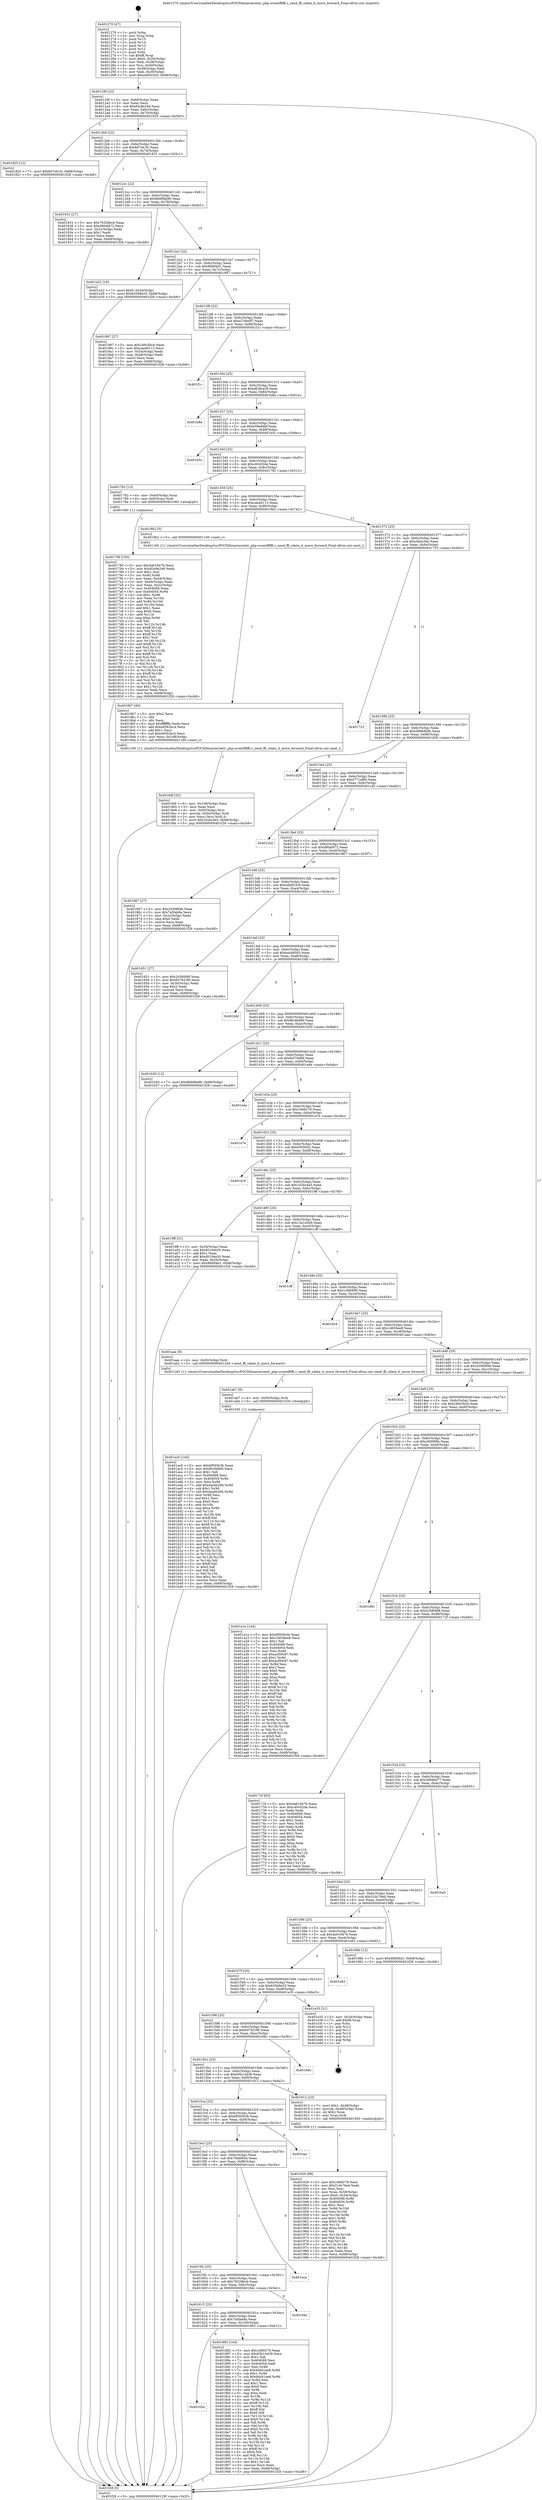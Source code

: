 digraph "0x401270" {
  label = "0x401270 (/mnt/c/Users/mathe/Desktop/tcc/POCII/binaries/extr_php-srcextffiffi.c_zend_ffi_cdata_it_move_forward_Final-ollvm.out::main(0))"
  labelloc = "t"
  node[shape=record]

  Entry [label="",width=0.3,height=0.3,shape=circle,fillcolor=black,style=filled]
  "0x40129f" [label="{
     0x40129f [23]\l
     | [instrs]\l
     &nbsp;&nbsp;0x40129f \<+3\>: mov -0x68(%rbp),%eax\l
     &nbsp;&nbsp;0x4012a2 \<+2\>: mov %eax,%ecx\l
     &nbsp;&nbsp;0x4012a4 \<+6\>: sub $0x83c8e246,%ecx\l
     &nbsp;&nbsp;0x4012aa \<+3\>: mov %eax,-0x6c(%rbp)\l
     &nbsp;&nbsp;0x4012ad \<+3\>: mov %ecx,-0x70(%rbp)\l
     &nbsp;&nbsp;0x4012b0 \<+6\>: je 0000000000401825 \<main+0x5b5\>\l
  }"]
  "0x401825" [label="{
     0x401825 [12]\l
     | [instrs]\l
     &nbsp;&nbsp;0x401825 \<+7\>: movl $0x8d7e41fc,-0x68(%rbp)\l
     &nbsp;&nbsp;0x40182c \<+5\>: jmp 0000000000401f28 \<main+0xcb8\>\l
  }"]
  "0x4012b6" [label="{
     0x4012b6 [22]\l
     | [instrs]\l
     &nbsp;&nbsp;0x4012b6 \<+5\>: jmp 00000000004012bb \<main+0x4b\>\l
     &nbsp;&nbsp;0x4012bb \<+3\>: mov -0x6c(%rbp),%eax\l
     &nbsp;&nbsp;0x4012be \<+5\>: sub $0x8d7e41fc,%eax\l
     &nbsp;&nbsp;0x4012c3 \<+3\>: mov %eax,-0x74(%rbp)\l
     &nbsp;&nbsp;0x4012c6 \<+6\>: je 0000000000401831 \<main+0x5c1\>\l
  }"]
  Exit [label="",width=0.3,height=0.3,shape=circle,fillcolor=black,style=filled,peripheries=2]
  "0x401831" [label="{
     0x401831 [27]\l
     | [instrs]\l
     &nbsp;&nbsp;0x401831 \<+5\>: mov $0x79328bcb,%eax\l
     &nbsp;&nbsp;0x401836 \<+5\>: mov $0xd90af472,%ecx\l
     &nbsp;&nbsp;0x40183b \<+3\>: mov -0x2c(%rbp),%edx\l
     &nbsp;&nbsp;0x40183e \<+3\>: cmp $0x1,%edx\l
     &nbsp;&nbsp;0x401841 \<+3\>: cmovl %ecx,%eax\l
     &nbsp;&nbsp;0x401844 \<+3\>: mov %eax,-0x68(%rbp)\l
     &nbsp;&nbsp;0x401847 \<+5\>: jmp 0000000000401f28 \<main+0xcb8\>\l
  }"]
  "0x4012cc" [label="{
     0x4012cc [22]\l
     | [instrs]\l
     &nbsp;&nbsp;0x4012cc \<+5\>: jmp 00000000004012d1 \<main+0x61\>\l
     &nbsp;&nbsp;0x4012d1 \<+3\>: mov -0x6c(%rbp),%eax\l
     &nbsp;&nbsp;0x4012d4 \<+5\>: sub $0x9b698a96,%eax\l
     &nbsp;&nbsp;0x4012d9 \<+3\>: mov %eax,-0x78(%rbp)\l
     &nbsp;&nbsp;0x4012dc \<+6\>: je 0000000000401e22 \<main+0xbb2\>\l
  }"]
  "0x401ac0" [label="{
     0x401ac0 [144]\l
     | [instrs]\l
     &nbsp;&nbsp;0x401ac0 \<+5\>: mov $0x6f593b3b,%eax\l
     &nbsp;&nbsp;0x401ac5 \<+5\>: mov $0xf6c0b8d0,%ecx\l
     &nbsp;&nbsp;0x401aca \<+2\>: mov $0x1,%dl\l
     &nbsp;&nbsp;0x401acc \<+7\>: mov 0x404068,%esi\l
     &nbsp;&nbsp;0x401ad3 \<+8\>: mov 0x404054,%r8d\l
     &nbsp;&nbsp;0x401adb \<+3\>: mov %esi,%r9d\l
     &nbsp;&nbsp;0x401ade \<+7\>: add $0x4aa4b266,%r9d\l
     &nbsp;&nbsp;0x401ae5 \<+4\>: sub $0x1,%r9d\l
     &nbsp;&nbsp;0x401ae9 \<+7\>: sub $0x4aa4b266,%r9d\l
     &nbsp;&nbsp;0x401af0 \<+4\>: imul %r9d,%esi\l
     &nbsp;&nbsp;0x401af4 \<+3\>: and $0x1,%esi\l
     &nbsp;&nbsp;0x401af7 \<+3\>: cmp $0x0,%esi\l
     &nbsp;&nbsp;0x401afa \<+4\>: sete %r10b\l
     &nbsp;&nbsp;0x401afe \<+4\>: cmp $0xa,%r8d\l
     &nbsp;&nbsp;0x401b02 \<+4\>: setl %r11b\l
     &nbsp;&nbsp;0x401b06 \<+3\>: mov %r10b,%bl\l
     &nbsp;&nbsp;0x401b09 \<+3\>: xor $0xff,%bl\l
     &nbsp;&nbsp;0x401b0c \<+3\>: mov %r11b,%r14b\l
     &nbsp;&nbsp;0x401b0f \<+4\>: xor $0xff,%r14b\l
     &nbsp;&nbsp;0x401b13 \<+3\>: xor $0x0,%dl\l
     &nbsp;&nbsp;0x401b16 \<+3\>: mov %bl,%r15b\l
     &nbsp;&nbsp;0x401b19 \<+4\>: and $0x0,%r15b\l
     &nbsp;&nbsp;0x401b1d \<+3\>: and %dl,%r10b\l
     &nbsp;&nbsp;0x401b20 \<+3\>: mov %r14b,%r12b\l
     &nbsp;&nbsp;0x401b23 \<+4\>: and $0x0,%r12b\l
     &nbsp;&nbsp;0x401b27 \<+3\>: and %dl,%r11b\l
     &nbsp;&nbsp;0x401b2a \<+3\>: or %r10b,%r15b\l
     &nbsp;&nbsp;0x401b2d \<+3\>: or %r11b,%r12b\l
     &nbsp;&nbsp;0x401b30 \<+3\>: xor %r12b,%r15b\l
     &nbsp;&nbsp;0x401b33 \<+3\>: or %r14b,%bl\l
     &nbsp;&nbsp;0x401b36 \<+3\>: xor $0xff,%bl\l
     &nbsp;&nbsp;0x401b39 \<+3\>: or $0x0,%dl\l
     &nbsp;&nbsp;0x401b3c \<+2\>: and %dl,%bl\l
     &nbsp;&nbsp;0x401b3e \<+3\>: or %bl,%r15b\l
     &nbsp;&nbsp;0x401b41 \<+4\>: test $0x1,%r15b\l
     &nbsp;&nbsp;0x401b45 \<+3\>: cmovne %ecx,%eax\l
     &nbsp;&nbsp;0x401b48 \<+3\>: mov %eax,-0x68(%rbp)\l
     &nbsp;&nbsp;0x401b4b \<+5\>: jmp 0000000000401f28 \<main+0xcb8\>\l
  }"]
  "0x401e22" [label="{
     0x401e22 [19]\l
     | [instrs]\l
     &nbsp;&nbsp;0x401e22 \<+7\>: movl $0x0,-0x34(%rbp)\l
     &nbsp;&nbsp;0x401e29 \<+7\>: movl $0x63568e25,-0x68(%rbp)\l
     &nbsp;&nbsp;0x401e30 \<+5\>: jmp 0000000000401f28 \<main+0xcb8\>\l
  }"]
  "0x4012e2" [label="{
     0x4012e2 [22]\l
     | [instrs]\l
     &nbsp;&nbsp;0x4012e2 \<+5\>: jmp 00000000004012e7 \<main+0x77\>\l
     &nbsp;&nbsp;0x4012e7 \<+3\>: mov -0x6c(%rbp),%eax\l
     &nbsp;&nbsp;0x4012ea \<+5\>: sub $0x9fd0f4d1,%eax\l
     &nbsp;&nbsp;0x4012ef \<+3\>: mov %eax,-0x7c(%rbp)\l
     &nbsp;&nbsp;0x4012f2 \<+6\>: je 0000000000401997 \<main+0x727\>\l
  }"]
  "0x401ab7" [label="{
     0x401ab7 [9]\l
     | [instrs]\l
     &nbsp;&nbsp;0x401ab7 \<+4\>: mov -0x50(%rbp),%rdi\l
     &nbsp;&nbsp;0x401abb \<+5\>: call 0000000000401030 \<free@plt\>\l
     | [calls]\l
     &nbsp;&nbsp;0x401030 \{1\} (unknown)\l
  }"]
  "0x401997" [label="{
     0x401997 [27]\l
     | [instrs]\l
     &nbsp;&nbsp;0x401997 \<+5\>: mov $0x249c5bcb,%eax\l
     &nbsp;&nbsp;0x40199c \<+5\>: mov $0xcaa46113,%ecx\l
     &nbsp;&nbsp;0x4019a1 \<+3\>: mov -0x54(%rbp),%edx\l
     &nbsp;&nbsp;0x4019a4 \<+3\>: cmp -0x48(%rbp),%edx\l
     &nbsp;&nbsp;0x4019a7 \<+3\>: cmovl %ecx,%eax\l
     &nbsp;&nbsp;0x4019aa \<+3\>: mov %eax,-0x68(%rbp)\l
     &nbsp;&nbsp;0x4019ad \<+5\>: jmp 0000000000401f28 \<main+0xcb8\>\l
  }"]
  "0x4012f8" [label="{
     0x4012f8 [22]\l
     | [instrs]\l
     &nbsp;&nbsp;0x4012f8 \<+5\>: jmp 00000000004012fd \<main+0x8d\>\l
     &nbsp;&nbsp;0x4012fd \<+3\>: mov -0x6c(%rbp),%eax\l
     &nbsp;&nbsp;0x401300 \<+5\>: sub $0xa739a0f7,%eax\l
     &nbsp;&nbsp;0x401305 \<+3\>: mov %eax,-0x80(%rbp)\l
     &nbsp;&nbsp;0x401308 \<+6\>: je 0000000000401f1c \<main+0xcac\>\l
  }"]
  "0x4019df" [label="{
     0x4019df [32]\l
     | [instrs]\l
     &nbsp;&nbsp;0x4019df \<+6\>: mov -0x108(%rbp),%ecx\l
     &nbsp;&nbsp;0x4019e5 \<+3\>: imul %eax,%ecx\l
     &nbsp;&nbsp;0x4019e8 \<+4\>: mov -0x50(%rbp),%rsi\l
     &nbsp;&nbsp;0x4019ec \<+4\>: movslq -0x54(%rbp),%rdi\l
     &nbsp;&nbsp;0x4019f0 \<+3\>: mov %ecx,(%rsi,%rdi,4)\l
     &nbsp;&nbsp;0x4019f3 \<+7\>: movl $0x102bc4e5,-0x68(%rbp)\l
     &nbsp;&nbsp;0x4019fa \<+5\>: jmp 0000000000401f28 \<main+0xcb8\>\l
  }"]
  "0x401f1c" [label="{
     0x401f1c\l
  }", style=dashed]
  "0x40130e" [label="{
     0x40130e [25]\l
     | [instrs]\l
     &nbsp;&nbsp;0x40130e \<+5\>: jmp 0000000000401313 \<main+0xa3\>\l
     &nbsp;&nbsp;0x401313 \<+3\>: mov -0x6c(%rbp),%eax\l
     &nbsp;&nbsp;0x401316 \<+5\>: sub $0xa828ca28,%eax\l
     &nbsp;&nbsp;0x40131b \<+6\>: mov %eax,-0x84(%rbp)\l
     &nbsp;&nbsp;0x401321 \<+6\>: je 0000000000401b8a \<main+0x91a\>\l
  }"]
  "0x4019b7" [label="{
     0x4019b7 [40]\l
     | [instrs]\l
     &nbsp;&nbsp;0x4019b7 \<+5\>: mov $0x2,%ecx\l
     &nbsp;&nbsp;0x4019bc \<+1\>: cltd\l
     &nbsp;&nbsp;0x4019bd \<+2\>: idiv %ecx\l
     &nbsp;&nbsp;0x4019bf \<+6\>: imul $0xfffffffe,%edx,%ecx\l
     &nbsp;&nbsp;0x4019c5 \<+6\>: add $0xe9562bc4,%ecx\l
     &nbsp;&nbsp;0x4019cb \<+3\>: add $0x1,%ecx\l
     &nbsp;&nbsp;0x4019ce \<+6\>: sub $0xe9562bc4,%ecx\l
     &nbsp;&nbsp;0x4019d4 \<+6\>: mov %ecx,-0x108(%rbp)\l
     &nbsp;&nbsp;0x4019da \<+5\>: call 0000000000401160 \<next_i\>\l
     | [calls]\l
     &nbsp;&nbsp;0x401160 \{1\} (/mnt/c/Users/mathe/Desktop/tcc/POCII/binaries/extr_php-srcextffiffi.c_zend_ffi_cdata_it_move_forward_Final-ollvm.out::next_i)\l
  }"]
  "0x401b8a" [label="{
     0x401b8a\l
  }", style=dashed]
  "0x401327" [label="{
     0x401327 [25]\l
     | [instrs]\l
     &nbsp;&nbsp;0x401327 \<+5\>: jmp 000000000040132c \<main+0xbc\>\l
     &nbsp;&nbsp;0x40132c \<+3\>: mov -0x6c(%rbp),%eax\l
     &nbsp;&nbsp;0x40132f \<+5\>: sub $0xb59e8dbf,%eax\l
     &nbsp;&nbsp;0x401334 \<+6\>: mov %eax,-0x88(%rbp)\l
     &nbsp;&nbsp;0x40133a \<+6\>: je 0000000000401b5c \<main+0x8ec\>\l
  }"]
  "0x401929" [label="{
     0x401929 [98]\l
     | [instrs]\l
     &nbsp;&nbsp;0x401929 \<+5\>: mov $0x1669279,%ecx\l
     &nbsp;&nbsp;0x40192e \<+5\>: mov $0x31dc76ed,%edx\l
     &nbsp;&nbsp;0x401933 \<+2\>: xor %esi,%esi\l
     &nbsp;&nbsp;0x401935 \<+4\>: mov %rax,-0x50(%rbp)\l
     &nbsp;&nbsp;0x401939 \<+7\>: movl $0x0,-0x54(%rbp)\l
     &nbsp;&nbsp;0x401940 \<+8\>: mov 0x404068,%r8d\l
     &nbsp;&nbsp;0x401948 \<+8\>: mov 0x404054,%r9d\l
     &nbsp;&nbsp;0x401950 \<+3\>: sub $0x1,%esi\l
     &nbsp;&nbsp;0x401953 \<+3\>: mov %r8d,%r10d\l
     &nbsp;&nbsp;0x401956 \<+3\>: add %esi,%r10d\l
     &nbsp;&nbsp;0x401959 \<+4\>: imul %r10d,%r8d\l
     &nbsp;&nbsp;0x40195d \<+4\>: and $0x1,%r8d\l
     &nbsp;&nbsp;0x401961 \<+4\>: cmp $0x0,%r8d\l
     &nbsp;&nbsp;0x401965 \<+4\>: sete %r11b\l
     &nbsp;&nbsp;0x401969 \<+4\>: cmp $0xa,%r9d\l
     &nbsp;&nbsp;0x40196d \<+3\>: setl %bl\l
     &nbsp;&nbsp;0x401970 \<+3\>: mov %r11b,%r14b\l
     &nbsp;&nbsp;0x401973 \<+3\>: and %bl,%r14b\l
     &nbsp;&nbsp;0x401976 \<+3\>: xor %bl,%r11b\l
     &nbsp;&nbsp;0x401979 \<+3\>: or %r11b,%r14b\l
     &nbsp;&nbsp;0x40197c \<+4\>: test $0x1,%r14b\l
     &nbsp;&nbsp;0x401980 \<+3\>: cmovne %edx,%ecx\l
     &nbsp;&nbsp;0x401983 \<+3\>: mov %ecx,-0x68(%rbp)\l
     &nbsp;&nbsp;0x401986 \<+5\>: jmp 0000000000401f28 \<main+0xcb8\>\l
  }"]
  "0x401b5c" [label="{
     0x401b5c\l
  }", style=dashed]
  "0x401340" [label="{
     0x401340 [25]\l
     | [instrs]\l
     &nbsp;&nbsp;0x401340 \<+5\>: jmp 0000000000401345 \<main+0xd5\>\l
     &nbsp;&nbsp;0x401345 \<+3\>: mov -0x6c(%rbp),%eax\l
     &nbsp;&nbsp;0x401348 \<+5\>: sub $0xc40c02de,%eax\l
     &nbsp;&nbsp;0x40134d \<+6\>: mov %eax,-0x8c(%rbp)\l
     &nbsp;&nbsp;0x401353 \<+6\>: je 0000000000401782 \<main+0x512\>\l
  }"]
  "0x40162e" [label="{
     0x40162e\l
  }", style=dashed]
  "0x401782" [label="{
     0x401782 [13]\l
     | [instrs]\l
     &nbsp;&nbsp;0x401782 \<+4\>: mov -0x40(%rbp),%rax\l
     &nbsp;&nbsp;0x401786 \<+4\>: mov 0x8(%rax),%rdi\l
     &nbsp;&nbsp;0x40178a \<+5\>: call 0000000000401060 \<atoi@plt\>\l
     | [calls]\l
     &nbsp;&nbsp;0x401060 \{1\} (unknown)\l
  }"]
  "0x401359" [label="{
     0x401359 [25]\l
     | [instrs]\l
     &nbsp;&nbsp;0x401359 \<+5\>: jmp 000000000040135e \<main+0xee\>\l
     &nbsp;&nbsp;0x40135e \<+3\>: mov -0x6c(%rbp),%eax\l
     &nbsp;&nbsp;0x401361 \<+5\>: sub $0xcaa46113,%eax\l
     &nbsp;&nbsp;0x401366 \<+6\>: mov %eax,-0x90(%rbp)\l
     &nbsp;&nbsp;0x40136c \<+6\>: je 00000000004019b2 \<main+0x742\>\l
  }"]
  "0x401882" [label="{
     0x401882 [144]\l
     | [instrs]\l
     &nbsp;&nbsp;0x401882 \<+5\>: mov $0x1669279,%eax\l
     &nbsp;&nbsp;0x401887 \<+5\>: mov $0x65b14439,%ecx\l
     &nbsp;&nbsp;0x40188c \<+2\>: mov $0x1,%dl\l
     &nbsp;&nbsp;0x40188e \<+7\>: mov 0x404068,%esi\l
     &nbsp;&nbsp;0x401895 \<+7\>: mov 0x404054,%edi\l
     &nbsp;&nbsp;0x40189c \<+3\>: mov %esi,%r8d\l
     &nbsp;&nbsp;0x40189f \<+7\>: add $0xddd41ae8,%r8d\l
     &nbsp;&nbsp;0x4018a6 \<+4\>: sub $0x1,%r8d\l
     &nbsp;&nbsp;0x4018aa \<+7\>: sub $0xddd41ae8,%r8d\l
     &nbsp;&nbsp;0x4018b1 \<+4\>: imul %r8d,%esi\l
     &nbsp;&nbsp;0x4018b5 \<+3\>: and $0x1,%esi\l
     &nbsp;&nbsp;0x4018b8 \<+3\>: cmp $0x0,%esi\l
     &nbsp;&nbsp;0x4018bb \<+4\>: sete %r9b\l
     &nbsp;&nbsp;0x4018bf \<+3\>: cmp $0xa,%edi\l
     &nbsp;&nbsp;0x4018c2 \<+4\>: setl %r10b\l
     &nbsp;&nbsp;0x4018c6 \<+3\>: mov %r9b,%r11b\l
     &nbsp;&nbsp;0x4018c9 \<+4\>: xor $0xff,%r11b\l
     &nbsp;&nbsp;0x4018cd \<+3\>: mov %r10b,%bl\l
     &nbsp;&nbsp;0x4018d0 \<+3\>: xor $0xff,%bl\l
     &nbsp;&nbsp;0x4018d3 \<+3\>: xor $0x0,%dl\l
     &nbsp;&nbsp;0x4018d6 \<+3\>: mov %r11b,%r14b\l
     &nbsp;&nbsp;0x4018d9 \<+4\>: and $0x0,%r14b\l
     &nbsp;&nbsp;0x4018dd \<+3\>: and %dl,%r9b\l
     &nbsp;&nbsp;0x4018e0 \<+3\>: mov %bl,%r15b\l
     &nbsp;&nbsp;0x4018e3 \<+4\>: and $0x0,%r15b\l
     &nbsp;&nbsp;0x4018e7 \<+3\>: and %dl,%r10b\l
     &nbsp;&nbsp;0x4018ea \<+3\>: or %r9b,%r14b\l
     &nbsp;&nbsp;0x4018ed \<+3\>: or %r10b,%r15b\l
     &nbsp;&nbsp;0x4018f0 \<+3\>: xor %r15b,%r14b\l
     &nbsp;&nbsp;0x4018f3 \<+3\>: or %bl,%r11b\l
     &nbsp;&nbsp;0x4018f6 \<+4\>: xor $0xff,%r11b\l
     &nbsp;&nbsp;0x4018fa \<+3\>: or $0x0,%dl\l
     &nbsp;&nbsp;0x4018fd \<+3\>: and %dl,%r11b\l
     &nbsp;&nbsp;0x401900 \<+3\>: or %r11b,%r14b\l
     &nbsp;&nbsp;0x401903 \<+4\>: test $0x1,%r14b\l
     &nbsp;&nbsp;0x401907 \<+3\>: cmovne %ecx,%eax\l
     &nbsp;&nbsp;0x40190a \<+3\>: mov %eax,-0x68(%rbp)\l
     &nbsp;&nbsp;0x40190d \<+5\>: jmp 0000000000401f28 \<main+0xcb8\>\l
  }"]
  "0x4019b2" [label="{
     0x4019b2 [5]\l
     | [instrs]\l
     &nbsp;&nbsp;0x4019b2 \<+5\>: call 0000000000401160 \<next_i\>\l
     | [calls]\l
     &nbsp;&nbsp;0x401160 \{1\} (/mnt/c/Users/mathe/Desktop/tcc/POCII/binaries/extr_php-srcextffiffi.c_zend_ffi_cdata_it_move_forward_Final-ollvm.out::next_i)\l
  }"]
  "0x401372" [label="{
     0x401372 [25]\l
     | [instrs]\l
     &nbsp;&nbsp;0x401372 \<+5\>: jmp 0000000000401377 \<main+0x107\>\l
     &nbsp;&nbsp;0x401377 \<+3\>: mov -0x6c(%rbp),%eax\l
     &nbsp;&nbsp;0x40137a \<+5\>: sub $0xcfa0a3ee,%eax\l
     &nbsp;&nbsp;0x40137f \<+6\>: mov %eax,-0x94(%rbp)\l
     &nbsp;&nbsp;0x401385 \<+6\>: je 0000000000401723 \<main+0x4b3\>\l
  }"]
  "0x401615" [label="{
     0x401615 [25]\l
     | [instrs]\l
     &nbsp;&nbsp;0x401615 \<+5\>: jmp 000000000040161a \<main+0x3aa\>\l
     &nbsp;&nbsp;0x40161a \<+3\>: mov -0x6c(%rbp),%eax\l
     &nbsp;&nbsp;0x40161d \<+5\>: sub $0x7a5fab9a,%eax\l
     &nbsp;&nbsp;0x401622 \<+6\>: mov %eax,-0x100(%rbp)\l
     &nbsp;&nbsp;0x401628 \<+6\>: je 0000000000401882 \<main+0x612\>\l
  }"]
  "0x401723" [label="{
     0x401723\l
  }", style=dashed]
  "0x40138b" [label="{
     0x40138b [25]\l
     | [instrs]\l
     &nbsp;&nbsp;0x40138b \<+5\>: jmp 0000000000401390 \<main+0x120\>\l
     &nbsp;&nbsp;0x401390 \<+3\>: mov -0x6c(%rbp),%eax\l
     &nbsp;&nbsp;0x401393 \<+5\>: sub $0xd488db9b,%eax\l
     &nbsp;&nbsp;0x401398 \<+6\>: mov %eax,-0x98(%rbp)\l
     &nbsp;&nbsp;0x40139e \<+6\>: je 0000000000401d29 \<main+0xab9\>\l
  }"]
  "0x40184c" [label="{
     0x40184c\l
  }", style=dashed]
  "0x401d29" [label="{
     0x401d29\l
  }", style=dashed]
  "0x4013a4" [label="{
     0x4013a4 [25]\l
     | [instrs]\l
     &nbsp;&nbsp;0x4013a4 \<+5\>: jmp 00000000004013a9 \<main+0x139\>\l
     &nbsp;&nbsp;0x4013a9 \<+3\>: mov -0x6c(%rbp),%eax\l
     &nbsp;&nbsp;0x4013ac \<+5\>: sub $0xd771af6b,%eax\l
     &nbsp;&nbsp;0x4013b1 \<+6\>: mov %eax,-0x9c(%rbp)\l
     &nbsp;&nbsp;0x4013b7 \<+6\>: je 0000000000401cd2 \<main+0xa62\>\l
  }"]
  "0x4015fc" [label="{
     0x4015fc [25]\l
     | [instrs]\l
     &nbsp;&nbsp;0x4015fc \<+5\>: jmp 0000000000401601 \<main+0x391\>\l
     &nbsp;&nbsp;0x401601 \<+3\>: mov -0x6c(%rbp),%eax\l
     &nbsp;&nbsp;0x401604 \<+5\>: sub $0x79328bcb,%eax\l
     &nbsp;&nbsp;0x401609 \<+6\>: mov %eax,-0xfc(%rbp)\l
     &nbsp;&nbsp;0x40160f \<+6\>: je 000000000040184c \<main+0x5dc\>\l
  }"]
  "0x401cd2" [label="{
     0x401cd2\l
  }", style=dashed]
  "0x4013bd" [label="{
     0x4013bd [25]\l
     | [instrs]\l
     &nbsp;&nbsp;0x4013bd \<+5\>: jmp 00000000004013c2 \<main+0x152\>\l
     &nbsp;&nbsp;0x4013c2 \<+3\>: mov -0x6c(%rbp),%eax\l
     &nbsp;&nbsp;0x4013c5 \<+5\>: sub $0xd90af472,%eax\l
     &nbsp;&nbsp;0x4013ca \<+6\>: mov %eax,-0xa0(%rbp)\l
     &nbsp;&nbsp;0x4013d0 \<+6\>: je 0000000000401867 \<main+0x5f7\>\l
  }"]
  "0x401eca" [label="{
     0x401eca\l
  }", style=dashed]
  "0x401867" [label="{
     0x401867 [27]\l
     | [instrs]\l
     &nbsp;&nbsp;0x401867 \<+5\>: mov $0x20568f46,%eax\l
     &nbsp;&nbsp;0x40186c \<+5\>: mov $0x7a5fab9a,%ecx\l
     &nbsp;&nbsp;0x401871 \<+3\>: mov -0x2c(%rbp),%edx\l
     &nbsp;&nbsp;0x401874 \<+3\>: cmp $0x0,%edx\l
     &nbsp;&nbsp;0x401877 \<+3\>: cmove %ecx,%eax\l
     &nbsp;&nbsp;0x40187a \<+3\>: mov %eax,-0x68(%rbp)\l
     &nbsp;&nbsp;0x40187d \<+5\>: jmp 0000000000401f28 \<main+0xcb8\>\l
  }"]
  "0x4013d6" [label="{
     0x4013d6 [25]\l
     | [instrs]\l
     &nbsp;&nbsp;0x4013d6 \<+5\>: jmp 00000000004013db \<main+0x16b\>\l
     &nbsp;&nbsp;0x4013db \<+3\>: mov -0x6c(%rbp),%eax\l
     &nbsp;&nbsp;0x4013de \<+5\>: sub $0xe4b923c0,%eax\l
     &nbsp;&nbsp;0x4013e3 \<+6\>: mov %eax,-0xa4(%rbp)\l
     &nbsp;&nbsp;0x4013e9 \<+6\>: je 0000000000401651 \<main+0x3e1\>\l
  }"]
  "0x4015e3" [label="{
     0x4015e3 [25]\l
     | [instrs]\l
     &nbsp;&nbsp;0x4015e3 \<+5\>: jmp 00000000004015e8 \<main+0x378\>\l
     &nbsp;&nbsp;0x4015e8 \<+3\>: mov -0x6c(%rbp),%eax\l
     &nbsp;&nbsp;0x4015eb \<+5\>: sub $0x76dbf0d4,%eax\l
     &nbsp;&nbsp;0x4015f0 \<+6\>: mov %eax,-0xf8(%rbp)\l
     &nbsp;&nbsp;0x4015f6 \<+6\>: je 0000000000401eca \<main+0xc5a\>\l
  }"]
  "0x401651" [label="{
     0x401651 [27]\l
     | [instrs]\l
     &nbsp;&nbsp;0x401651 \<+5\>: mov $0x2c580fd8,%eax\l
     &nbsp;&nbsp;0x401656 \<+5\>: mov $0x647823f0,%ecx\l
     &nbsp;&nbsp;0x40165b \<+3\>: mov -0x30(%rbp),%edx\l
     &nbsp;&nbsp;0x40165e \<+3\>: cmp $0x2,%edx\l
     &nbsp;&nbsp;0x401661 \<+3\>: cmovne %ecx,%eax\l
     &nbsp;&nbsp;0x401664 \<+3\>: mov %eax,-0x68(%rbp)\l
     &nbsp;&nbsp;0x401667 \<+5\>: jmp 0000000000401f28 \<main+0xcb8\>\l
  }"]
  "0x4013ef" [label="{
     0x4013ef [25]\l
     | [instrs]\l
     &nbsp;&nbsp;0x4013ef \<+5\>: jmp 00000000004013f4 \<main+0x184\>\l
     &nbsp;&nbsp;0x4013f4 \<+3\>: mov -0x6c(%rbp),%eax\l
     &nbsp;&nbsp;0x4013f7 \<+5\>: sub $0xeacb8563,%eax\l
     &nbsp;&nbsp;0x4013fc \<+6\>: mov %eax,-0xa8(%rbp)\l
     &nbsp;&nbsp;0x401402 \<+6\>: je 0000000000401bfd \<main+0x98d\>\l
  }"]
  "0x401f28" [label="{
     0x401f28 [5]\l
     | [instrs]\l
     &nbsp;&nbsp;0x401f28 \<+5\>: jmp 000000000040129f \<main+0x2f\>\l
  }"]
  "0x401270" [label="{
     0x401270 [47]\l
     | [instrs]\l
     &nbsp;&nbsp;0x401270 \<+1\>: push %rbp\l
     &nbsp;&nbsp;0x401271 \<+3\>: mov %rsp,%rbp\l
     &nbsp;&nbsp;0x401274 \<+2\>: push %r15\l
     &nbsp;&nbsp;0x401276 \<+2\>: push %r14\l
     &nbsp;&nbsp;0x401278 \<+2\>: push %r13\l
     &nbsp;&nbsp;0x40127a \<+2\>: push %r12\l
     &nbsp;&nbsp;0x40127c \<+1\>: push %rbx\l
     &nbsp;&nbsp;0x40127d \<+7\>: sub $0xf8,%rsp\l
     &nbsp;&nbsp;0x401284 \<+7\>: movl $0x0,-0x34(%rbp)\l
     &nbsp;&nbsp;0x40128b \<+3\>: mov %edi,-0x38(%rbp)\l
     &nbsp;&nbsp;0x40128e \<+4\>: mov %rsi,-0x40(%rbp)\l
     &nbsp;&nbsp;0x401292 \<+3\>: mov -0x38(%rbp),%edi\l
     &nbsp;&nbsp;0x401295 \<+3\>: mov %edi,-0x30(%rbp)\l
     &nbsp;&nbsp;0x401298 \<+7\>: movl $0xe4b923c0,-0x68(%rbp)\l
  }"]
  "0x401eac" [label="{
     0x401eac\l
  }", style=dashed]
  "0x401bfd" [label="{
     0x401bfd\l
  }", style=dashed]
  "0x401408" [label="{
     0x401408 [25]\l
     | [instrs]\l
     &nbsp;&nbsp;0x401408 \<+5\>: jmp 000000000040140d \<main+0x19d\>\l
     &nbsp;&nbsp;0x40140d \<+3\>: mov -0x6c(%rbp),%eax\l
     &nbsp;&nbsp;0x401410 \<+5\>: sub $0xf6c0b8d0,%eax\l
     &nbsp;&nbsp;0x401415 \<+6\>: mov %eax,-0xac(%rbp)\l
     &nbsp;&nbsp;0x40141b \<+6\>: je 0000000000401b50 \<main+0x8e0\>\l
  }"]
  "0x4015ca" [label="{
     0x4015ca [25]\l
     | [instrs]\l
     &nbsp;&nbsp;0x4015ca \<+5\>: jmp 00000000004015cf \<main+0x35f\>\l
     &nbsp;&nbsp;0x4015cf \<+3\>: mov -0x6c(%rbp),%eax\l
     &nbsp;&nbsp;0x4015d2 \<+5\>: sub $0x6f593b3b,%eax\l
     &nbsp;&nbsp;0x4015d7 \<+6\>: mov %eax,-0xf4(%rbp)\l
     &nbsp;&nbsp;0x4015dd \<+6\>: je 0000000000401eac \<main+0xc3c\>\l
  }"]
  "0x401b50" [label="{
     0x401b50 [12]\l
     | [instrs]\l
     &nbsp;&nbsp;0x401b50 \<+7\>: movl $0x9b698a96,-0x68(%rbp)\l
     &nbsp;&nbsp;0x401b57 \<+5\>: jmp 0000000000401f28 \<main+0xcb8\>\l
  }"]
  "0x401421" [label="{
     0x401421 [25]\l
     | [instrs]\l
     &nbsp;&nbsp;0x401421 \<+5\>: jmp 0000000000401426 \<main+0x1b6\>\l
     &nbsp;&nbsp;0x401426 \<+3\>: mov -0x6c(%rbp),%eax\l
     &nbsp;&nbsp;0x401429 \<+5\>: sub $0xfa579db6,%eax\l
     &nbsp;&nbsp;0x40142e \<+6\>: mov %eax,-0xb0(%rbp)\l
     &nbsp;&nbsp;0x401434 \<+6\>: je 0000000000401e4a \<main+0xbda\>\l
  }"]
  "0x401912" [label="{
     0x401912 [23]\l
     | [instrs]\l
     &nbsp;&nbsp;0x401912 \<+7\>: movl $0x1,-0x48(%rbp)\l
     &nbsp;&nbsp;0x401919 \<+4\>: movslq -0x48(%rbp),%rax\l
     &nbsp;&nbsp;0x40191d \<+4\>: shl $0x2,%rax\l
     &nbsp;&nbsp;0x401921 \<+3\>: mov %rax,%rdi\l
     &nbsp;&nbsp;0x401924 \<+5\>: call 0000000000401050 \<malloc@plt\>\l
     | [calls]\l
     &nbsp;&nbsp;0x401050 \{1\} (unknown)\l
  }"]
  "0x401e4a" [label="{
     0x401e4a\l
  }", style=dashed]
  "0x40143a" [label="{
     0x40143a [25]\l
     | [instrs]\l
     &nbsp;&nbsp;0x40143a \<+5\>: jmp 000000000040143f \<main+0x1cf\>\l
     &nbsp;&nbsp;0x40143f \<+3\>: mov -0x6c(%rbp),%eax\l
     &nbsp;&nbsp;0x401442 \<+5\>: sub $0x1669279,%eax\l
     &nbsp;&nbsp;0x401447 \<+6\>: mov %eax,-0xb4(%rbp)\l
     &nbsp;&nbsp;0x40144d \<+6\>: je 0000000000401e7e \<main+0xc0e\>\l
  }"]
  "0x4015b1" [label="{
     0x4015b1 [25]\l
     | [instrs]\l
     &nbsp;&nbsp;0x4015b1 \<+5\>: jmp 00000000004015b6 \<main+0x346\>\l
     &nbsp;&nbsp;0x4015b6 \<+3\>: mov -0x6c(%rbp),%eax\l
     &nbsp;&nbsp;0x4015b9 \<+5\>: sub $0x65b14439,%eax\l
     &nbsp;&nbsp;0x4015be \<+6\>: mov %eax,-0xf0(%rbp)\l
     &nbsp;&nbsp;0x4015c4 \<+6\>: je 0000000000401912 \<main+0x6a2\>\l
  }"]
  "0x401e7e" [label="{
     0x401e7e\l
  }", style=dashed]
  "0x401453" [label="{
     0x401453 [25]\l
     | [instrs]\l
     &nbsp;&nbsp;0x401453 \<+5\>: jmp 0000000000401458 \<main+0x1e8\>\l
     &nbsp;&nbsp;0x401458 \<+3\>: mov -0x6c(%rbp),%eax\l
     &nbsp;&nbsp;0x40145b \<+5\>: sub $0x6305842,%eax\l
     &nbsp;&nbsp;0x401460 \<+6\>: mov %eax,-0xb8(%rbp)\l
     &nbsp;&nbsp;0x401466 \<+6\>: je 0000000000401e16 \<main+0xba6\>\l
  }"]
  "0x40166c" [label="{
     0x40166c\l
  }", style=dashed]
  "0x401e16" [label="{
     0x401e16\l
  }", style=dashed]
  "0x40146c" [label="{
     0x40146c [25]\l
     | [instrs]\l
     &nbsp;&nbsp;0x40146c \<+5\>: jmp 0000000000401471 \<main+0x201\>\l
     &nbsp;&nbsp;0x401471 \<+3\>: mov -0x6c(%rbp),%eax\l
     &nbsp;&nbsp;0x401474 \<+5\>: sub $0x102bc4e5,%eax\l
     &nbsp;&nbsp;0x401479 \<+6\>: mov %eax,-0xbc(%rbp)\l
     &nbsp;&nbsp;0x40147f \<+6\>: je 00000000004019ff \<main+0x78f\>\l
  }"]
  "0x401598" [label="{
     0x401598 [25]\l
     | [instrs]\l
     &nbsp;&nbsp;0x401598 \<+5\>: jmp 000000000040159d \<main+0x32d\>\l
     &nbsp;&nbsp;0x40159d \<+3\>: mov -0x6c(%rbp),%eax\l
     &nbsp;&nbsp;0x4015a0 \<+5\>: sub $0x647823f0,%eax\l
     &nbsp;&nbsp;0x4015a5 \<+6\>: mov %eax,-0xec(%rbp)\l
     &nbsp;&nbsp;0x4015ab \<+6\>: je 000000000040166c \<main+0x3fc\>\l
  }"]
  "0x4019ff" [label="{
     0x4019ff [31]\l
     | [instrs]\l
     &nbsp;&nbsp;0x4019ff \<+3\>: mov -0x54(%rbp),%eax\l
     &nbsp;&nbsp;0x401a02 \<+5\>: sub $0xd0194e20,%eax\l
     &nbsp;&nbsp;0x401a07 \<+3\>: add $0x1,%eax\l
     &nbsp;&nbsp;0x401a0a \<+5\>: add $0xd0194e20,%eax\l
     &nbsp;&nbsp;0x401a0f \<+3\>: mov %eax,-0x54(%rbp)\l
     &nbsp;&nbsp;0x401a12 \<+7\>: movl $0x9fd0f4d1,-0x68(%rbp)\l
     &nbsp;&nbsp;0x401a19 \<+5\>: jmp 0000000000401f28 \<main+0xcb8\>\l
  }"]
  "0x401485" [label="{
     0x401485 [25]\l
     | [instrs]\l
     &nbsp;&nbsp;0x401485 \<+5\>: jmp 000000000040148a \<main+0x21a\>\l
     &nbsp;&nbsp;0x40148a \<+3\>: mov -0x6c(%rbp),%eax\l
     &nbsp;&nbsp;0x40148d \<+5\>: sub $0x13a1d5e9,%eax\l
     &nbsp;&nbsp;0x401492 \<+6\>: mov %eax,-0xc0(%rbp)\l
     &nbsp;&nbsp;0x401498 \<+6\>: je 0000000000401cff \<main+0xa8f\>\l
  }"]
  "0x401e35" [label="{
     0x401e35 [21]\l
     | [instrs]\l
     &nbsp;&nbsp;0x401e35 \<+3\>: mov -0x34(%rbp),%eax\l
     &nbsp;&nbsp;0x401e38 \<+7\>: add $0xf8,%rsp\l
     &nbsp;&nbsp;0x401e3f \<+1\>: pop %rbx\l
     &nbsp;&nbsp;0x401e40 \<+2\>: pop %r12\l
     &nbsp;&nbsp;0x401e42 \<+2\>: pop %r13\l
     &nbsp;&nbsp;0x401e44 \<+2\>: pop %r14\l
     &nbsp;&nbsp;0x401e46 \<+2\>: pop %r15\l
     &nbsp;&nbsp;0x401e48 \<+1\>: pop %rbp\l
     &nbsp;&nbsp;0x401e49 \<+1\>: ret\l
  }"]
  "0x401cff" [label="{
     0x401cff\l
  }", style=dashed]
  "0x40149e" [label="{
     0x40149e [25]\l
     | [instrs]\l
     &nbsp;&nbsp;0x40149e \<+5\>: jmp 00000000004014a3 \<main+0x233\>\l
     &nbsp;&nbsp;0x4014a3 \<+3\>: mov -0x6c(%rbp),%eax\l
     &nbsp;&nbsp;0x4014a6 \<+5\>: sub $0x1cfd0890,%eax\l
     &nbsp;&nbsp;0x4014ab \<+6\>: mov %eax,-0xc4(%rbp)\l
     &nbsp;&nbsp;0x4014b1 \<+6\>: je 00000000004016c4 \<main+0x454\>\l
  }"]
  "0x40157f" [label="{
     0x40157f [25]\l
     | [instrs]\l
     &nbsp;&nbsp;0x40157f \<+5\>: jmp 0000000000401584 \<main+0x314\>\l
     &nbsp;&nbsp;0x401584 \<+3\>: mov -0x6c(%rbp),%eax\l
     &nbsp;&nbsp;0x401587 \<+5\>: sub $0x63568e25,%eax\l
     &nbsp;&nbsp;0x40158c \<+6\>: mov %eax,-0xe8(%rbp)\l
     &nbsp;&nbsp;0x401592 \<+6\>: je 0000000000401e35 \<main+0xbc5\>\l
  }"]
  "0x4016c4" [label="{
     0x4016c4\l
  }", style=dashed]
  "0x4014b7" [label="{
     0x4014b7 [25]\l
     | [instrs]\l
     &nbsp;&nbsp;0x4014b7 \<+5\>: jmp 00000000004014bc \<main+0x24c\>\l
     &nbsp;&nbsp;0x4014bc \<+3\>: mov -0x6c(%rbp),%eax\l
     &nbsp;&nbsp;0x4014bf \<+5\>: sub $0x1d659ee8,%eax\l
     &nbsp;&nbsp;0x4014c4 \<+6\>: mov %eax,-0xc8(%rbp)\l
     &nbsp;&nbsp;0x4014ca \<+6\>: je 0000000000401aae \<main+0x83e\>\l
  }"]
  "0x401e62" [label="{
     0x401e62\l
  }", style=dashed]
  "0x401aae" [label="{
     0x401aae [9]\l
     | [instrs]\l
     &nbsp;&nbsp;0x401aae \<+4\>: mov -0x50(%rbp),%rdi\l
     &nbsp;&nbsp;0x401ab2 \<+5\>: call 0000000000401240 \<zend_ffi_cdata_it_move_forward\>\l
     | [calls]\l
     &nbsp;&nbsp;0x401240 \{1\} (/mnt/c/Users/mathe/Desktop/tcc/POCII/binaries/extr_php-srcextffiffi.c_zend_ffi_cdata_it_move_forward_Final-ollvm.out::zend_ffi_cdata_it_move_forward)\l
  }"]
  "0x4014d0" [label="{
     0x4014d0 [25]\l
     | [instrs]\l
     &nbsp;&nbsp;0x4014d0 \<+5\>: jmp 00000000004014d5 \<main+0x265\>\l
     &nbsp;&nbsp;0x4014d5 \<+3\>: mov -0x6c(%rbp),%eax\l
     &nbsp;&nbsp;0x4014d8 \<+5\>: sub $0x20568f46,%eax\l
     &nbsp;&nbsp;0x4014dd \<+6\>: mov %eax,-0xcc(%rbp)\l
     &nbsp;&nbsp;0x4014e3 \<+6\>: je 0000000000401d1d \<main+0xaad\>\l
  }"]
  "0x401566" [label="{
     0x401566 [25]\l
     | [instrs]\l
     &nbsp;&nbsp;0x401566 \<+5\>: jmp 000000000040156b \<main+0x2fb\>\l
     &nbsp;&nbsp;0x40156b \<+3\>: mov -0x6c(%rbp),%eax\l
     &nbsp;&nbsp;0x40156e \<+5\>: sub $0x4a61847b,%eax\l
     &nbsp;&nbsp;0x401573 \<+6\>: mov %eax,-0xe4(%rbp)\l
     &nbsp;&nbsp;0x401579 \<+6\>: je 0000000000401e62 \<main+0xbf2\>\l
  }"]
  "0x401d1d" [label="{
     0x401d1d\l
  }", style=dashed]
  "0x4014e9" [label="{
     0x4014e9 [25]\l
     | [instrs]\l
     &nbsp;&nbsp;0x4014e9 \<+5\>: jmp 00000000004014ee \<main+0x27e\>\l
     &nbsp;&nbsp;0x4014ee \<+3\>: mov -0x6c(%rbp),%eax\l
     &nbsp;&nbsp;0x4014f1 \<+5\>: sub $0x249c5bcb,%eax\l
     &nbsp;&nbsp;0x4014f6 \<+6\>: mov %eax,-0xd0(%rbp)\l
     &nbsp;&nbsp;0x4014fc \<+6\>: je 0000000000401a1e \<main+0x7ae\>\l
  }"]
  "0x40198b" [label="{
     0x40198b [12]\l
     | [instrs]\l
     &nbsp;&nbsp;0x40198b \<+7\>: movl $0x9fd0f4d1,-0x68(%rbp)\l
     &nbsp;&nbsp;0x401992 \<+5\>: jmp 0000000000401f28 \<main+0xcb8\>\l
  }"]
  "0x401a1e" [label="{
     0x401a1e [144]\l
     | [instrs]\l
     &nbsp;&nbsp;0x401a1e \<+5\>: mov $0x6f593b3b,%eax\l
     &nbsp;&nbsp;0x401a23 \<+5\>: mov $0x1d659ee8,%ecx\l
     &nbsp;&nbsp;0x401a28 \<+2\>: mov $0x1,%dl\l
     &nbsp;&nbsp;0x401a2a \<+7\>: mov 0x404068,%esi\l
     &nbsp;&nbsp;0x401a31 \<+7\>: mov 0x404054,%edi\l
     &nbsp;&nbsp;0x401a38 \<+3\>: mov %esi,%r8d\l
     &nbsp;&nbsp;0x401a3b \<+7\>: sub $0xacf59c87,%r8d\l
     &nbsp;&nbsp;0x401a42 \<+4\>: sub $0x1,%r8d\l
     &nbsp;&nbsp;0x401a46 \<+7\>: add $0xacf59c87,%r8d\l
     &nbsp;&nbsp;0x401a4d \<+4\>: imul %r8d,%esi\l
     &nbsp;&nbsp;0x401a51 \<+3\>: and $0x1,%esi\l
     &nbsp;&nbsp;0x401a54 \<+3\>: cmp $0x0,%esi\l
     &nbsp;&nbsp;0x401a57 \<+4\>: sete %r9b\l
     &nbsp;&nbsp;0x401a5b \<+3\>: cmp $0xa,%edi\l
     &nbsp;&nbsp;0x401a5e \<+4\>: setl %r10b\l
     &nbsp;&nbsp;0x401a62 \<+3\>: mov %r9b,%r11b\l
     &nbsp;&nbsp;0x401a65 \<+4\>: xor $0xff,%r11b\l
     &nbsp;&nbsp;0x401a69 \<+3\>: mov %r10b,%bl\l
     &nbsp;&nbsp;0x401a6c \<+3\>: xor $0xff,%bl\l
     &nbsp;&nbsp;0x401a6f \<+3\>: xor $0x0,%dl\l
     &nbsp;&nbsp;0x401a72 \<+3\>: mov %r11b,%r14b\l
     &nbsp;&nbsp;0x401a75 \<+4\>: and $0x0,%r14b\l
     &nbsp;&nbsp;0x401a79 \<+3\>: and %dl,%r9b\l
     &nbsp;&nbsp;0x401a7c \<+3\>: mov %bl,%r15b\l
     &nbsp;&nbsp;0x401a7f \<+4\>: and $0x0,%r15b\l
     &nbsp;&nbsp;0x401a83 \<+3\>: and %dl,%r10b\l
     &nbsp;&nbsp;0x401a86 \<+3\>: or %r9b,%r14b\l
     &nbsp;&nbsp;0x401a89 \<+3\>: or %r10b,%r15b\l
     &nbsp;&nbsp;0x401a8c \<+3\>: xor %r15b,%r14b\l
     &nbsp;&nbsp;0x401a8f \<+3\>: or %bl,%r11b\l
     &nbsp;&nbsp;0x401a92 \<+4\>: xor $0xff,%r11b\l
     &nbsp;&nbsp;0x401a96 \<+3\>: or $0x0,%dl\l
     &nbsp;&nbsp;0x401a99 \<+3\>: and %dl,%r11b\l
     &nbsp;&nbsp;0x401a9c \<+3\>: or %r11b,%r14b\l
     &nbsp;&nbsp;0x401a9f \<+4\>: test $0x1,%r14b\l
     &nbsp;&nbsp;0x401aa3 \<+3\>: cmovne %ecx,%eax\l
     &nbsp;&nbsp;0x401aa6 \<+3\>: mov %eax,-0x68(%rbp)\l
     &nbsp;&nbsp;0x401aa9 \<+5\>: jmp 0000000000401f28 \<main+0xcb8\>\l
  }"]
  "0x401502" [label="{
     0x401502 [25]\l
     | [instrs]\l
     &nbsp;&nbsp;0x401502 \<+5\>: jmp 0000000000401507 \<main+0x297\>\l
     &nbsp;&nbsp;0x401507 \<+3\>: mov -0x6c(%rbp),%eax\l
     &nbsp;&nbsp;0x40150a \<+5\>: sub $0x2800f0fe,%eax\l
     &nbsp;&nbsp;0x40150f \<+6\>: mov %eax,-0xd4(%rbp)\l
     &nbsp;&nbsp;0x401515 \<+6\>: je 0000000000401d81 \<main+0xb11\>\l
  }"]
  "0x40154d" [label="{
     0x40154d [25]\l
     | [instrs]\l
     &nbsp;&nbsp;0x40154d \<+5\>: jmp 0000000000401552 \<main+0x2e2\>\l
     &nbsp;&nbsp;0x401552 \<+3\>: mov -0x6c(%rbp),%eax\l
     &nbsp;&nbsp;0x401555 \<+5\>: sub $0x31dc76ed,%eax\l
     &nbsp;&nbsp;0x40155a \<+6\>: mov %eax,-0xe0(%rbp)\l
     &nbsp;&nbsp;0x401560 \<+6\>: je 000000000040198b \<main+0x71b\>\l
  }"]
  "0x401d81" [label="{
     0x401d81\l
  }", style=dashed]
  "0x40151b" [label="{
     0x40151b [25]\l
     | [instrs]\l
     &nbsp;&nbsp;0x40151b \<+5\>: jmp 0000000000401520 \<main+0x2b0\>\l
     &nbsp;&nbsp;0x401520 \<+3\>: mov -0x6c(%rbp),%eax\l
     &nbsp;&nbsp;0x401523 \<+5\>: sub $0x2c580fd8,%eax\l
     &nbsp;&nbsp;0x401528 \<+6\>: mov %eax,-0xd8(%rbp)\l
     &nbsp;&nbsp;0x40152e \<+6\>: je 000000000040172f \<main+0x4bf\>\l
  }"]
  "0x401ba5" [label="{
     0x401ba5\l
  }", style=dashed]
  "0x40172f" [label="{
     0x40172f [83]\l
     | [instrs]\l
     &nbsp;&nbsp;0x40172f \<+5\>: mov $0x4a61847b,%eax\l
     &nbsp;&nbsp;0x401734 \<+5\>: mov $0xc40c02de,%ecx\l
     &nbsp;&nbsp;0x401739 \<+2\>: xor %edx,%edx\l
     &nbsp;&nbsp;0x40173b \<+7\>: mov 0x404068,%esi\l
     &nbsp;&nbsp;0x401742 \<+7\>: mov 0x404054,%edi\l
     &nbsp;&nbsp;0x401749 \<+3\>: sub $0x1,%edx\l
     &nbsp;&nbsp;0x40174c \<+3\>: mov %esi,%r8d\l
     &nbsp;&nbsp;0x40174f \<+3\>: add %edx,%r8d\l
     &nbsp;&nbsp;0x401752 \<+4\>: imul %r8d,%esi\l
     &nbsp;&nbsp;0x401756 \<+3\>: and $0x1,%esi\l
     &nbsp;&nbsp;0x401759 \<+3\>: cmp $0x0,%esi\l
     &nbsp;&nbsp;0x40175c \<+4\>: sete %r9b\l
     &nbsp;&nbsp;0x401760 \<+3\>: cmp $0xa,%edi\l
     &nbsp;&nbsp;0x401763 \<+4\>: setl %r10b\l
     &nbsp;&nbsp;0x401767 \<+3\>: mov %r9b,%r11b\l
     &nbsp;&nbsp;0x40176a \<+3\>: and %r10b,%r11b\l
     &nbsp;&nbsp;0x40176d \<+3\>: xor %r10b,%r9b\l
     &nbsp;&nbsp;0x401770 \<+3\>: or %r9b,%r11b\l
     &nbsp;&nbsp;0x401773 \<+4\>: test $0x1,%r11b\l
     &nbsp;&nbsp;0x401777 \<+3\>: cmovne %ecx,%eax\l
     &nbsp;&nbsp;0x40177a \<+3\>: mov %eax,-0x68(%rbp)\l
     &nbsp;&nbsp;0x40177d \<+5\>: jmp 0000000000401f28 \<main+0xcb8\>\l
  }"]
  "0x401534" [label="{
     0x401534 [25]\l
     | [instrs]\l
     &nbsp;&nbsp;0x401534 \<+5\>: jmp 0000000000401539 \<main+0x2c9\>\l
     &nbsp;&nbsp;0x401539 \<+3\>: mov -0x6c(%rbp),%eax\l
     &nbsp;&nbsp;0x40153c \<+5\>: sub $0x30696e77,%eax\l
     &nbsp;&nbsp;0x401541 \<+6\>: mov %eax,-0xdc(%rbp)\l
     &nbsp;&nbsp;0x401547 \<+6\>: je 0000000000401ba5 \<main+0x935\>\l
  }"]
  "0x40178f" [label="{
     0x40178f [150]\l
     | [instrs]\l
     &nbsp;&nbsp;0x40178f \<+5\>: mov $0x4a61847b,%ecx\l
     &nbsp;&nbsp;0x401794 \<+5\>: mov $0x83c8e246,%edx\l
     &nbsp;&nbsp;0x401799 \<+3\>: mov $0x1,%sil\l
     &nbsp;&nbsp;0x40179c \<+3\>: xor %r8d,%r8d\l
     &nbsp;&nbsp;0x40179f \<+3\>: mov %eax,-0x44(%rbp)\l
     &nbsp;&nbsp;0x4017a2 \<+3\>: mov -0x44(%rbp),%eax\l
     &nbsp;&nbsp;0x4017a5 \<+3\>: mov %eax,-0x2c(%rbp)\l
     &nbsp;&nbsp;0x4017a8 \<+7\>: mov 0x404068,%eax\l
     &nbsp;&nbsp;0x4017af \<+8\>: mov 0x404054,%r9d\l
     &nbsp;&nbsp;0x4017b7 \<+4\>: sub $0x1,%r8d\l
     &nbsp;&nbsp;0x4017bb \<+3\>: mov %eax,%r10d\l
     &nbsp;&nbsp;0x4017be \<+3\>: add %r8d,%r10d\l
     &nbsp;&nbsp;0x4017c1 \<+4\>: imul %r10d,%eax\l
     &nbsp;&nbsp;0x4017c5 \<+3\>: and $0x1,%eax\l
     &nbsp;&nbsp;0x4017c8 \<+3\>: cmp $0x0,%eax\l
     &nbsp;&nbsp;0x4017cb \<+4\>: sete %r11b\l
     &nbsp;&nbsp;0x4017cf \<+4\>: cmp $0xa,%r9d\l
     &nbsp;&nbsp;0x4017d3 \<+3\>: setl %bl\l
     &nbsp;&nbsp;0x4017d6 \<+3\>: mov %r11b,%r14b\l
     &nbsp;&nbsp;0x4017d9 \<+4\>: xor $0xff,%r14b\l
     &nbsp;&nbsp;0x4017dd \<+3\>: mov %bl,%r15b\l
     &nbsp;&nbsp;0x4017e0 \<+4\>: xor $0xff,%r15b\l
     &nbsp;&nbsp;0x4017e4 \<+4\>: xor $0x1,%sil\l
     &nbsp;&nbsp;0x4017e8 \<+3\>: mov %r14b,%r12b\l
     &nbsp;&nbsp;0x4017eb \<+4\>: and $0xff,%r12b\l
     &nbsp;&nbsp;0x4017ef \<+3\>: and %sil,%r11b\l
     &nbsp;&nbsp;0x4017f2 \<+3\>: mov %r15b,%r13b\l
     &nbsp;&nbsp;0x4017f5 \<+4\>: and $0xff,%r13b\l
     &nbsp;&nbsp;0x4017f9 \<+3\>: and %sil,%bl\l
     &nbsp;&nbsp;0x4017fc \<+3\>: or %r11b,%r12b\l
     &nbsp;&nbsp;0x4017ff \<+3\>: or %bl,%r13b\l
     &nbsp;&nbsp;0x401802 \<+3\>: xor %r13b,%r12b\l
     &nbsp;&nbsp;0x401805 \<+3\>: or %r15b,%r14b\l
     &nbsp;&nbsp;0x401808 \<+4\>: xor $0xff,%r14b\l
     &nbsp;&nbsp;0x40180c \<+4\>: or $0x1,%sil\l
     &nbsp;&nbsp;0x401810 \<+3\>: and %sil,%r14b\l
     &nbsp;&nbsp;0x401813 \<+3\>: or %r14b,%r12b\l
     &nbsp;&nbsp;0x401816 \<+4\>: test $0x1,%r12b\l
     &nbsp;&nbsp;0x40181a \<+3\>: cmovne %edx,%ecx\l
     &nbsp;&nbsp;0x40181d \<+3\>: mov %ecx,-0x68(%rbp)\l
     &nbsp;&nbsp;0x401820 \<+5\>: jmp 0000000000401f28 \<main+0xcb8\>\l
  }"]
  Entry -> "0x401270" [label=" 1"]
  "0x40129f" -> "0x401825" [label=" 1"]
  "0x40129f" -> "0x4012b6" [label=" 17"]
  "0x401e35" -> Exit [label=" 1"]
  "0x4012b6" -> "0x401831" [label=" 1"]
  "0x4012b6" -> "0x4012cc" [label=" 16"]
  "0x401e22" -> "0x401f28" [label=" 1"]
  "0x4012cc" -> "0x401e22" [label=" 1"]
  "0x4012cc" -> "0x4012e2" [label=" 15"]
  "0x401b50" -> "0x401f28" [label=" 1"]
  "0x4012e2" -> "0x401997" [label=" 2"]
  "0x4012e2" -> "0x4012f8" [label=" 13"]
  "0x401ac0" -> "0x401f28" [label=" 1"]
  "0x4012f8" -> "0x401f1c" [label=" 0"]
  "0x4012f8" -> "0x40130e" [label=" 13"]
  "0x401ab7" -> "0x401ac0" [label=" 1"]
  "0x40130e" -> "0x401b8a" [label=" 0"]
  "0x40130e" -> "0x401327" [label=" 13"]
  "0x401aae" -> "0x401ab7" [label=" 1"]
  "0x401327" -> "0x401b5c" [label=" 0"]
  "0x401327" -> "0x401340" [label=" 13"]
  "0x401a1e" -> "0x401f28" [label=" 1"]
  "0x401340" -> "0x401782" [label=" 1"]
  "0x401340" -> "0x401359" [label=" 12"]
  "0x4019ff" -> "0x401f28" [label=" 1"]
  "0x401359" -> "0x4019b2" [label=" 1"]
  "0x401359" -> "0x401372" [label=" 11"]
  "0x4019df" -> "0x401f28" [label=" 1"]
  "0x401372" -> "0x401723" [label=" 0"]
  "0x401372" -> "0x40138b" [label=" 11"]
  "0x4019b2" -> "0x4019b7" [label=" 1"]
  "0x40138b" -> "0x401d29" [label=" 0"]
  "0x40138b" -> "0x4013a4" [label=" 11"]
  "0x401997" -> "0x401f28" [label=" 2"]
  "0x4013a4" -> "0x401cd2" [label=" 0"]
  "0x4013a4" -> "0x4013bd" [label=" 11"]
  "0x401929" -> "0x401f28" [label=" 1"]
  "0x4013bd" -> "0x401867" [label=" 1"]
  "0x4013bd" -> "0x4013d6" [label=" 10"]
  "0x401912" -> "0x401929" [label=" 1"]
  "0x4013d6" -> "0x401651" [label=" 1"]
  "0x4013d6" -> "0x4013ef" [label=" 9"]
  "0x401651" -> "0x401f28" [label=" 1"]
  "0x401270" -> "0x40129f" [label=" 1"]
  "0x401f28" -> "0x40129f" [label=" 17"]
  "0x401615" -> "0x40162e" [label=" 0"]
  "0x4013ef" -> "0x401bfd" [label=" 0"]
  "0x4013ef" -> "0x401408" [label=" 9"]
  "0x401615" -> "0x401882" [label=" 1"]
  "0x401408" -> "0x401b50" [label=" 1"]
  "0x401408" -> "0x401421" [label=" 8"]
  "0x4015fc" -> "0x401615" [label=" 1"]
  "0x401421" -> "0x401e4a" [label=" 0"]
  "0x401421" -> "0x40143a" [label=" 8"]
  "0x4015fc" -> "0x40184c" [label=" 0"]
  "0x40143a" -> "0x401e7e" [label=" 0"]
  "0x40143a" -> "0x401453" [label=" 8"]
  "0x4015e3" -> "0x4015fc" [label=" 1"]
  "0x401453" -> "0x401e16" [label=" 0"]
  "0x401453" -> "0x40146c" [label=" 8"]
  "0x4015e3" -> "0x401eca" [label=" 0"]
  "0x40146c" -> "0x4019ff" [label=" 1"]
  "0x40146c" -> "0x401485" [label=" 7"]
  "0x4015ca" -> "0x4015e3" [label=" 1"]
  "0x401485" -> "0x401cff" [label=" 0"]
  "0x401485" -> "0x40149e" [label=" 7"]
  "0x4015ca" -> "0x401eac" [label=" 0"]
  "0x40149e" -> "0x4016c4" [label=" 0"]
  "0x40149e" -> "0x4014b7" [label=" 7"]
  "0x4015b1" -> "0x4015ca" [label=" 1"]
  "0x4014b7" -> "0x401aae" [label=" 1"]
  "0x4014b7" -> "0x4014d0" [label=" 6"]
  "0x4015b1" -> "0x401912" [label=" 1"]
  "0x4014d0" -> "0x401d1d" [label=" 0"]
  "0x4014d0" -> "0x4014e9" [label=" 6"]
  "0x401598" -> "0x4015b1" [label=" 2"]
  "0x4014e9" -> "0x401a1e" [label=" 1"]
  "0x4014e9" -> "0x401502" [label=" 5"]
  "0x401598" -> "0x40166c" [label=" 0"]
  "0x401502" -> "0x401d81" [label=" 0"]
  "0x401502" -> "0x40151b" [label=" 5"]
  "0x40157f" -> "0x401598" [label=" 2"]
  "0x40151b" -> "0x40172f" [label=" 1"]
  "0x40151b" -> "0x401534" [label=" 4"]
  "0x40172f" -> "0x401f28" [label=" 1"]
  "0x401782" -> "0x40178f" [label=" 1"]
  "0x40178f" -> "0x401f28" [label=" 1"]
  "0x401825" -> "0x401f28" [label=" 1"]
  "0x401831" -> "0x401f28" [label=" 1"]
  "0x401867" -> "0x401f28" [label=" 1"]
  "0x40157f" -> "0x401e35" [label=" 1"]
  "0x401534" -> "0x401ba5" [label=" 0"]
  "0x401534" -> "0x40154d" [label=" 4"]
  "0x401882" -> "0x401f28" [label=" 1"]
  "0x40154d" -> "0x40198b" [label=" 1"]
  "0x40154d" -> "0x401566" [label=" 3"]
  "0x40198b" -> "0x401f28" [label=" 1"]
  "0x401566" -> "0x401e62" [label=" 0"]
  "0x401566" -> "0x40157f" [label=" 3"]
  "0x4019b7" -> "0x4019df" [label=" 1"]
}
